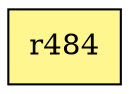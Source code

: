 digraph G {
rankdir=BT;ranksep="2.0";
"r484" [shape=record,fillcolor=khaki1,style=filled,label="{r484}"];
}